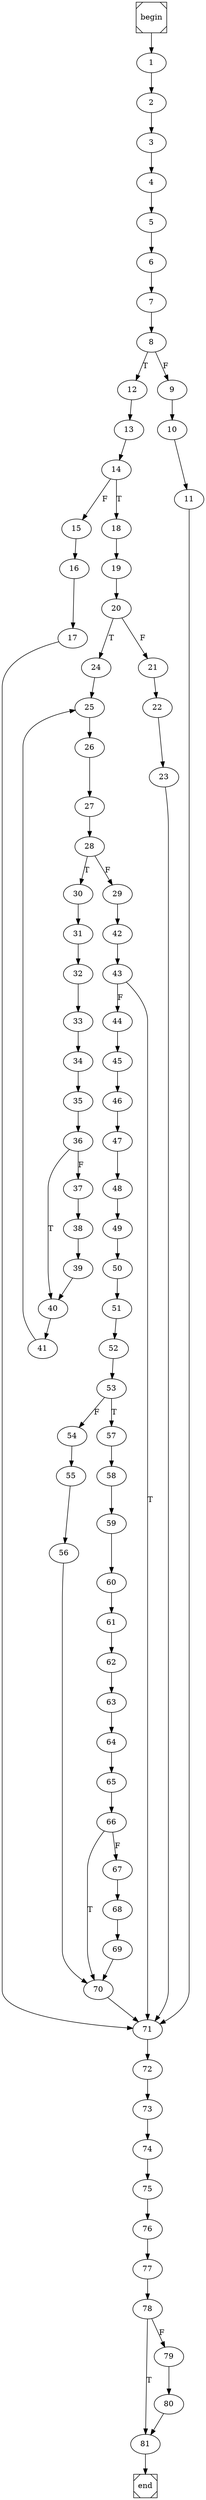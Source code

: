 digraph cfg {
	begin [shape=Msquare];
	end [shape=Msquare];
	begin -> 1;	1 -> 2;	2 -> 3;	3 -> 4;	4 -> 5;	5 -> 6;	6 -> 7;	7 -> 8;	8 -> 12[label=T];	8 -> 9[label=F];	9 -> 10;	10 -> 11;	11 -> 71;	12 -> 13;	13 -> 14;	14 -> 18[label=T];	14 -> 15[label=F];	15 -> 16;	16 -> 17;	17 -> 71;	18 -> 19;	19 -> 20;	20 -> 24[label=T];	20 -> 21[label=F];	21 -> 22;	22 -> 23;	23 -> 71;	24 -> 25;	25 -> 26;	26 -> 27;	27 -> 28;	28 -> 30[label=T];	28 -> 29[label=F];	29 -> 42;	30 -> 31;	31 -> 32;	32 -> 33;	33 -> 34;	34 -> 35;	35 -> 36;	36 -> 40[label=T];	36 -> 37[label=F];	37 -> 38;	38 -> 39;	39 -> 40;	40 -> 41;	41 -> 25;	42 -> 43;	43 -> 71[label=T];	43 -> 44[label=F];	44 -> 45;	45 -> 46;	46 -> 47;	47 -> 48;	48 -> 49;	49 -> 50;	50 -> 51;	51 -> 52;	52 -> 53;	53 -> 57[label=T];	53 -> 54[label=F];	54 -> 55;	55 -> 56;	56 -> 70;	57 -> 58;	58 -> 59;	59 -> 60;	60 -> 61;	61 -> 62;	62 -> 63;	63 -> 64;	64 -> 65;	65 -> 66;	66 -> 70[label=T];	66 -> 67[label=F];	67 -> 68;	68 -> 69;	69 -> 70;	70 -> 71;	71 -> 72;	72 -> 73;	73 -> 74;	74 -> 75;	75 -> 76;	76 -> 77;	77 -> 78;	78 -> 81[label=T];	78 -> 79[label=F];	79 -> 80;	80 -> 81;	81 -> end;}
